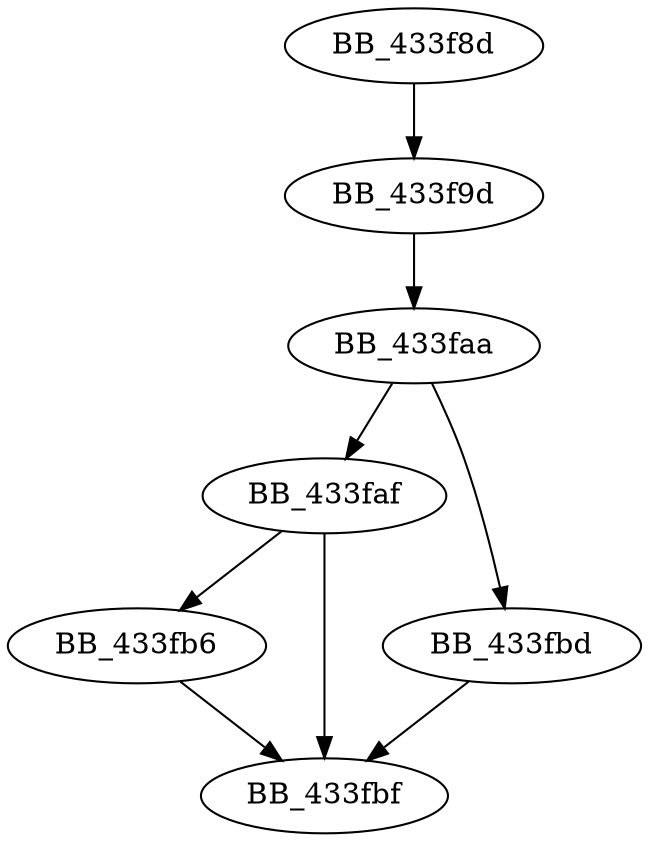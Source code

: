 DiGraph sub_433F8D{
BB_433f8d->BB_433f9d
BB_433f9d->BB_433faa
BB_433faa->BB_433faf
BB_433faa->BB_433fbd
BB_433faf->BB_433fb6
BB_433faf->BB_433fbf
BB_433fb6->BB_433fbf
BB_433fbd->BB_433fbf
}

